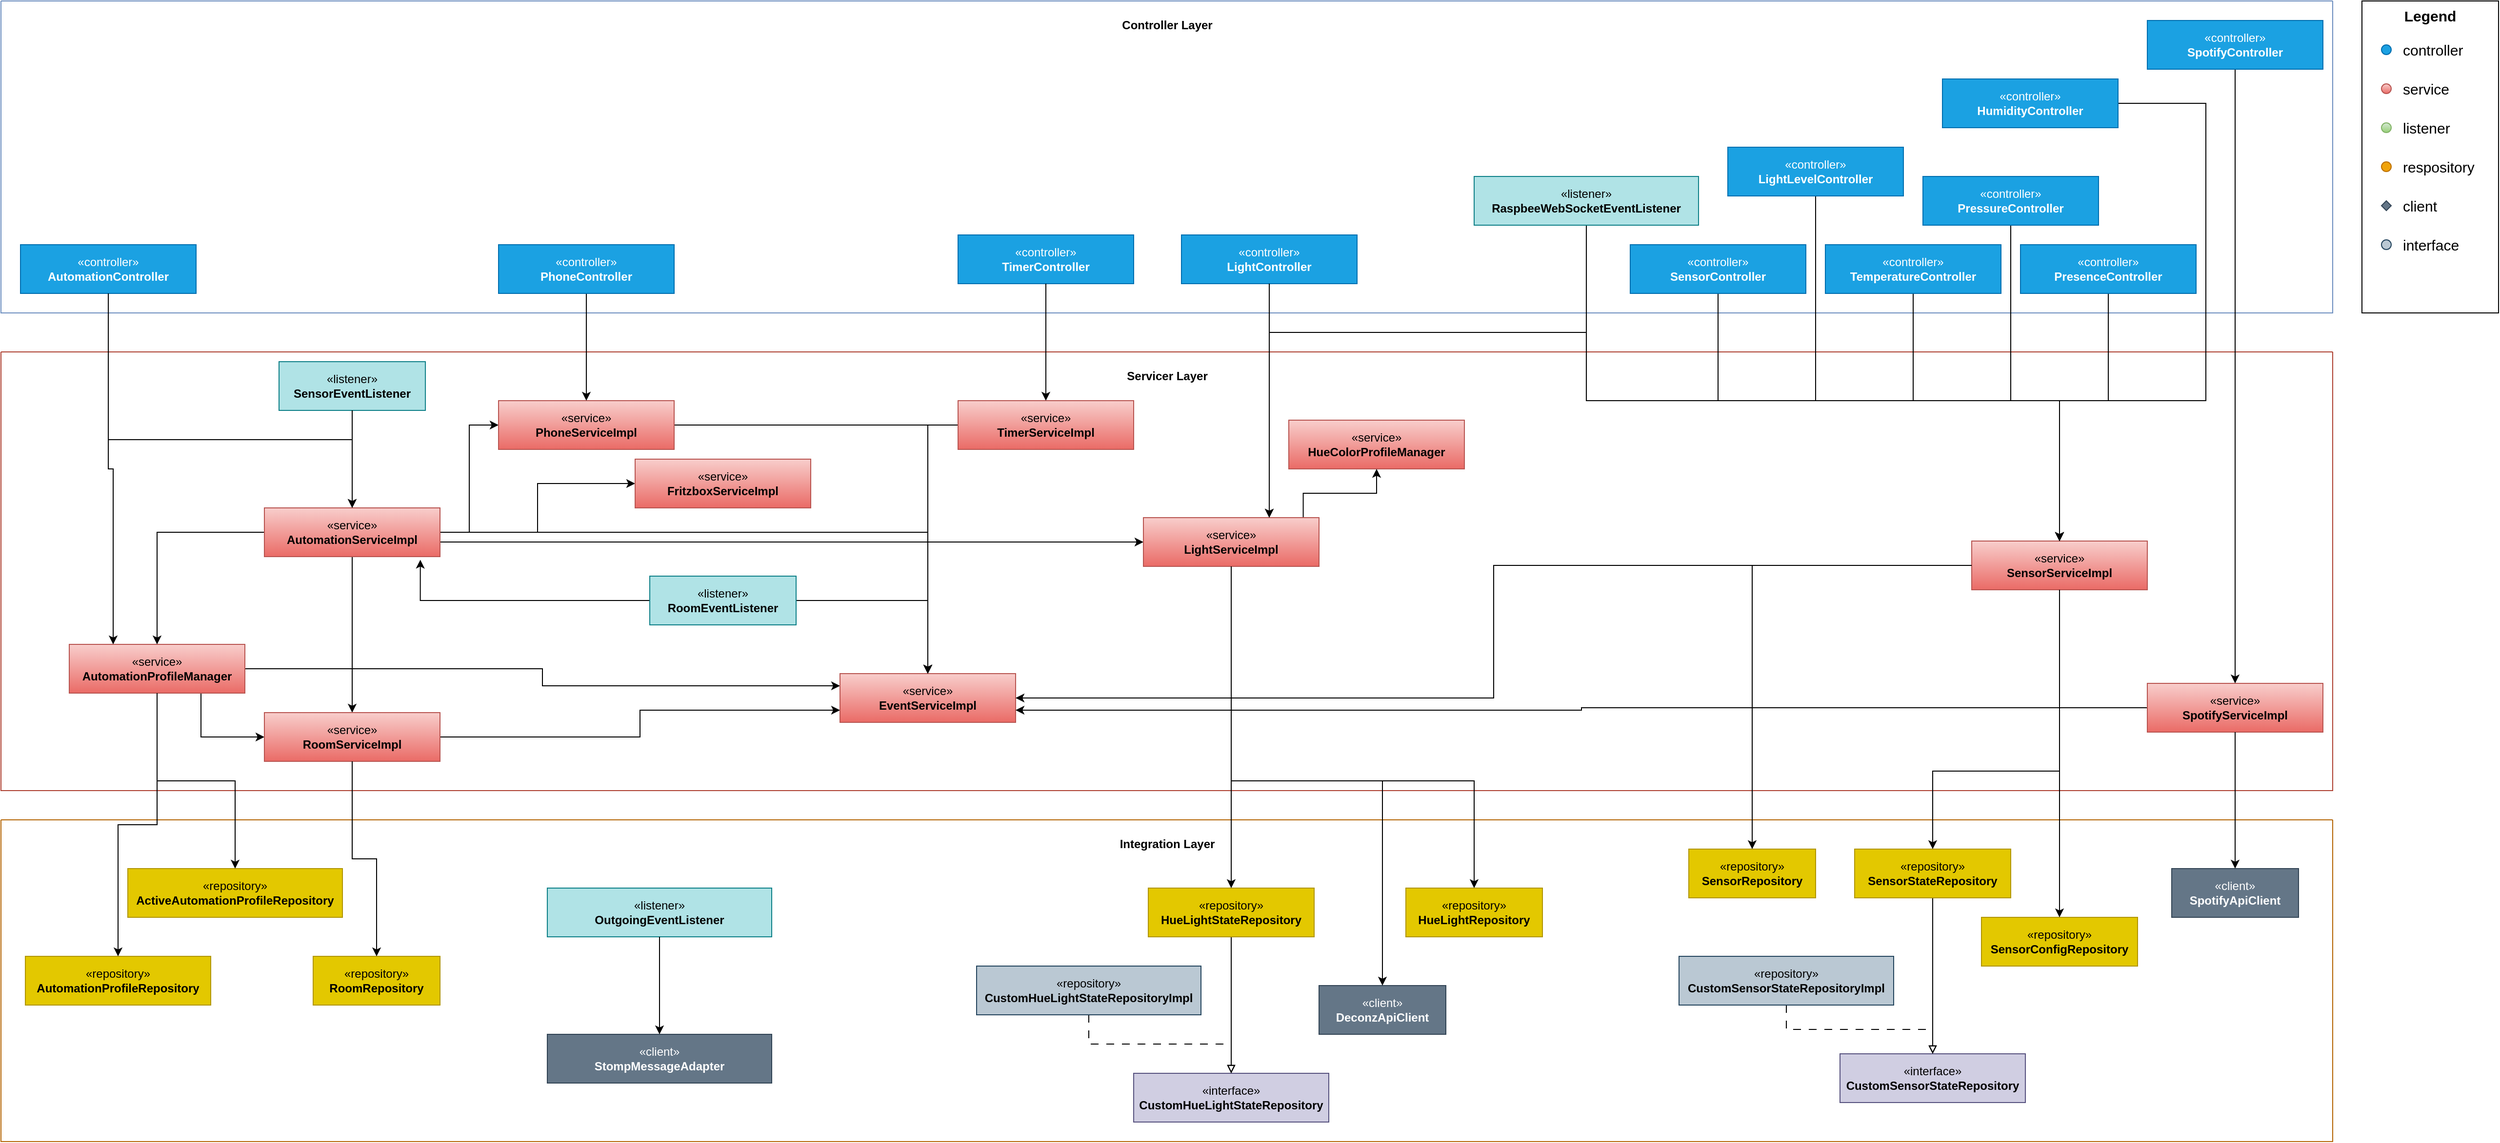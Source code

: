 <mxfile version="27.0.8">
  <diagram name="Seite-1" id="l2_wLXXuvf5PnU5e6-Bo">
    <mxGraphModel dx="940" dy="499" grid="1" gridSize="10" guides="1" tooltips="1" connect="1" arrows="1" fold="1" page="1" pageScale="1" pageWidth="827" pageHeight="1169" math="0" shadow="0">
      <root>
        <mxCell id="0" />
        <mxCell id="1" parent="0" />
        <mxCell id="L8ooroOh7YMNV1RJLO71-1" value="" style="swimlane;startSize=0;fillColor=#dae8fc;gradientColor=#7ea6e0;strokeColor=#6c8ebf;container=0;" vertex="1" parent="1">
          <mxGeometry x="80" y="30" width="2390" height="320" as="geometry" />
        </mxCell>
        <mxCell id="L8ooroOh7YMNV1RJLO71-2" value="«controller»&lt;br&gt;&lt;b&gt;AutomationController&lt;/b&gt;" style="html=1;whiteSpace=wrap;fillColor=#1ba1e2;fontColor=#ffffff;strokeColor=#006EAF;" vertex="1" parent="L8ooroOh7YMNV1RJLO71-1">
          <mxGeometry x="20" y="250" width="180" height="50" as="geometry" />
        </mxCell>
        <mxCell id="L8ooroOh7YMNV1RJLO71-3" value="«controller»&lt;br&gt;&lt;b&gt;TimerController&lt;/b&gt;" style="html=1;whiteSpace=wrap;fillColor=#1ba1e2;fontColor=#ffffff;strokeColor=#006EAF;" vertex="1" parent="L8ooroOh7YMNV1RJLO71-1">
          <mxGeometry x="981" y="240" width="180" height="50" as="geometry" />
        </mxCell>
        <mxCell id="L8ooroOh7YMNV1RJLO71-4" value="«controller»&lt;br&gt;&lt;b&gt;LightController&lt;/b&gt;" style="html=1;whiteSpace=wrap;fillColor=#1ba1e2;fontColor=#ffffff;strokeColor=#006EAF;" vertex="1" parent="L8ooroOh7YMNV1RJLO71-1">
          <mxGeometry x="1210" y="240" width="180" height="50" as="geometry" />
        </mxCell>
        <mxCell id="L8ooroOh7YMNV1RJLO71-5" value="Controller Layer" style="text;html=1;align=center;verticalAlign=middle;resizable=0;points=[];autosize=1;strokeColor=none;fillColor=none;fontStyle=1" vertex="1" parent="L8ooroOh7YMNV1RJLO71-1">
          <mxGeometry x="1140" y="10" width="110" height="30" as="geometry" />
        </mxCell>
        <mxCell id="L8ooroOh7YMNV1RJLO71-6" value="" style="swimlane;startSize=0;fillColor=#fad9d5;strokeColor=#ae4132;" vertex="1" parent="1">
          <mxGeometry x="80" y="390" width="2390" height="450" as="geometry" />
        </mxCell>
        <mxCell id="L8ooroOh7YMNV1RJLO71-7" value="Servicer Layer" style="text;html=1;align=center;verticalAlign=middle;resizable=0;points=[];autosize=1;strokeColor=none;fillColor=none;fontStyle=1" vertex="1" parent="L8ooroOh7YMNV1RJLO71-6">
          <mxGeometry x="1145" y="10" width="100" height="30" as="geometry" />
        </mxCell>
        <mxCell id="L8ooroOh7YMNV1RJLO71-8" style="edgeStyle=orthogonalEdgeStyle;rounded=0;orthogonalLoop=1;jettySize=auto;html=1;entryX=0;entryY=0.25;entryDx=0;entryDy=0;" edge="1" parent="L8ooroOh7YMNV1RJLO71-6" source="L8ooroOh7YMNV1RJLO71-10" target="L8ooroOh7YMNV1RJLO71-18">
          <mxGeometry relative="1" as="geometry" />
        </mxCell>
        <mxCell id="L8ooroOh7YMNV1RJLO71-9" style="edgeStyle=orthogonalEdgeStyle;rounded=0;orthogonalLoop=1;jettySize=auto;html=1;entryX=0;entryY=0.5;entryDx=0;entryDy=0;exitX=0.75;exitY=1;exitDx=0;exitDy=0;" edge="1" parent="L8ooroOh7YMNV1RJLO71-6" source="L8ooroOh7YMNV1RJLO71-10" target="L8ooroOh7YMNV1RJLO71-26">
          <mxGeometry relative="1" as="geometry" />
        </mxCell>
        <mxCell id="L8ooroOh7YMNV1RJLO71-10" value="«service»&lt;br&gt;&lt;b&gt;AutomationProfileManager&lt;/b&gt;" style="html=1;whiteSpace=wrap;fillColor=#f8cecc;strokeColor=#b85450;gradientColor=#ea6b66;" vertex="1" parent="L8ooroOh7YMNV1RJLO71-6">
          <mxGeometry x="70" y="300" width="180" height="50" as="geometry" />
        </mxCell>
        <mxCell id="L8ooroOh7YMNV1RJLO71-11" style="edgeStyle=orthogonalEdgeStyle;rounded=0;orthogonalLoop=1;jettySize=auto;html=1;exitX=1;exitY=0.75;exitDx=0;exitDy=0;" edge="1" parent="L8ooroOh7YMNV1RJLO71-6" source="L8ooroOh7YMNV1RJLO71-17" target="L8ooroOh7YMNV1RJLO71-22">
          <mxGeometry relative="1" as="geometry">
            <Array as="points">
              <mxPoint x="450" y="195" />
            </Array>
          </mxGeometry>
        </mxCell>
        <mxCell id="L8ooroOh7YMNV1RJLO71-12" style="edgeStyle=orthogonalEdgeStyle;rounded=0;orthogonalLoop=1;jettySize=auto;html=1;" edge="1" parent="L8ooroOh7YMNV1RJLO71-6" source="L8ooroOh7YMNV1RJLO71-17" target="L8ooroOh7YMNV1RJLO71-18">
          <mxGeometry relative="1" as="geometry" />
        </mxCell>
        <mxCell id="L8ooroOh7YMNV1RJLO71-13" style="edgeStyle=orthogonalEdgeStyle;rounded=0;orthogonalLoop=1;jettySize=auto;html=1;entryX=0;entryY=0.5;entryDx=0;entryDy=0;" edge="1" parent="L8ooroOh7YMNV1RJLO71-6" source="L8ooroOh7YMNV1RJLO71-17" target="L8ooroOh7YMNV1RJLO71-24">
          <mxGeometry relative="1" as="geometry" />
        </mxCell>
        <mxCell id="L8ooroOh7YMNV1RJLO71-14" style="edgeStyle=orthogonalEdgeStyle;rounded=0;orthogonalLoop=1;jettySize=auto;html=1;" edge="1" parent="L8ooroOh7YMNV1RJLO71-6" source="L8ooroOh7YMNV1RJLO71-17" target="L8ooroOh7YMNV1RJLO71-19">
          <mxGeometry relative="1" as="geometry" />
        </mxCell>
        <mxCell id="L8ooroOh7YMNV1RJLO71-15" style="edgeStyle=orthogonalEdgeStyle;rounded=0;orthogonalLoop=1;jettySize=auto;html=1;" edge="1" parent="L8ooroOh7YMNV1RJLO71-6" source="L8ooroOh7YMNV1RJLO71-17" target="L8ooroOh7YMNV1RJLO71-10">
          <mxGeometry relative="1" as="geometry" />
        </mxCell>
        <mxCell id="L8ooroOh7YMNV1RJLO71-16" style="edgeStyle=orthogonalEdgeStyle;rounded=0;orthogonalLoop=1;jettySize=auto;html=1;entryX=0.5;entryY=0;entryDx=0;entryDy=0;" edge="1" parent="L8ooroOh7YMNV1RJLO71-6" source="L8ooroOh7YMNV1RJLO71-17" target="L8ooroOh7YMNV1RJLO71-26">
          <mxGeometry relative="1" as="geometry" />
        </mxCell>
        <mxCell id="L8ooroOh7YMNV1RJLO71-17" value="«service»&lt;br&gt;&lt;b&gt;AutomationServiceImpl&lt;/b&gt;" style="html=1;whiteSpace=wrap;fillColor=#f8cecc;strokeColor=#b85450;gradientColor=#ea6b66;" vertex="1" parent="L8ooroOh7YMNV1RJLO71-6">
          <mxGeometry x="270" y="160" width="180" height="50" as="geometry" />
        </mxCell>
        <mxCell id="L8ooroOh7YMNV1RJLO71-18" value="«service»&lt;br&gt;&lt;b&gt;EventServiceImpl&lt;/b&gt;" style="html=1;whiteSpace=wrap;fillColor=#f8cecc;strokeColor=#b85450;gradientColor=#ea6b66;" vertex="1" parent="L8ooroOh7YMNV1RJLO71-6">
          <mxGeometry x="860" y="330" width="180" height="50" as="geometry" />
        </mxCell>
        <mxCell id="L8ooroOh7YMNV1RJLO71-19" value="«service»&lt;br&gt;&lt;b&gt;FritzboxServiceImpl&lt;/b&gt;" style="html=1;whiteSpace=wrap;fillColor=#f8cecc;strokeColor=#b85450;gradientColor=#ea6b66;" vertex="1" parent="L8ooroOh7YMNV1RJLO71-6">
          <mxGeometry x="650" y="110" width="180" height="50" as="geometry" />
        </mxCell>
        <mxCell id="L8ooroOh7YMNV1RJLO71-20" value="«service»&lt;br&gt;&lt;b&gt;HueColorProfileManager&lt;/b&gt;" style="html=1;whiteSpace=wrap;fillColor=#f8cecc;strokeColor=#b85450;gradientColor=#ea6b66;" vertex="1" parent="L8ooroOh7YMNV1RJLO71-6">
          <mxGeometry x="1320" y="70" width="180" height="50" as="geometry" />
        </mxCell>
        <mxCell id="L8ooroOh7YMNV1RJLO71-21" style="edgeStyle=orthogonalEdgeStyle;rounded=0;orthogonalLoop=1;jettySize=auto;html=1;exitX=0.91;exitY=0.042;exitDx=0;exitDy=0;exitPerimeter=0;" edge="1" parent="L8ooroOh7YMNV1RJLO71-6" source="L8ooroOh7YMNV1RJLO71-22" target="L8ooroOh7YMNV1RJLO71-20">
          <mxGeometry relative="1" as="geometry" />
        </mxCell>
        <mxCell id="L8ooroOh7YMNV1RJLO71-22" value="«service»&lt;br&gt;&lt;b&gt;LightServiceImpl&lt;/b&gt;" style="html=1;whiteSpace=wrap;fillColor=#f8cecc;strokeColor=#b85450;gradientColor=#ea6b66;" vertex="1" parent="L8ooroOh7YMNV1RJLO71-6">
          <mxGeometry x="1171" y="170" width="180" height="50" as="geometry" />
        </mxCell>
        <mxCell id="L8ooroOh7YMNV1RJLO71-23" style="edgeStyle=orthogonalEdgeStyle;rounded=0;orthogonalLoop=1;jettySize=auto;html=1;" edge="1" parent="L8ooroOh7YMNV1RJLO71-6" source="L8ooroOh7YMNV1RJLO71-24" target="L8ooroOh7YMNV1RJLO71-18">
          <mxGeometry relative="1" as="geometry" />
        </mxCell>
        <mxCell id="L8ooroOh7YMNV1RJLO71-24" value="«service»&lt;br&gt;&lt;b&gt;PhoneServiceImpl&lt;/b&gt;" style="html=1;whiteSpace=wrap;fillColor=#f8cecc;strokeColor=#b85450;gradientColor=#ea6b66;" vertex="1" parent="L8ooroOh7YMNV1RJLO71-6">
          <mxGeometry x="510" y="50" width="180" height="50" as="geometry" />
        </mxCell>
        <mxCell id="L8ooroOh7YMNV1RJLO71-25" style="edgeStyle=orthogonalEdgeStyle;rounded=0;orthogonalLoop=1;jettySize=auto;html=1;entryX=0;entryY=0.75;entryDx=0;entryDy=0;" edge="1" parent="L8ooroOh7YMNV1RJLO71-6" source="L8ooroOh7YMNV1RJLO71-26" target="L8ooroOh7YMNV1RJLO71-18">
          <mxGeometry relative="1" as="geometry" />
        </mxCell>
        <mxCell id="L8ooroOh7YMNV1RJLO71-26" value="«service»&lt;br&gt;&lt;b&gt;RoomServiceImpl&lt;/b&gt;" style="html=1;whiteSpace=wrap;fillColor=#f8cecc;strokeColor=#b85450;gradientColor=#ea6b66;" vertex="1" parent="L8ooroOh7YMNV1RJLO71-6">
          <mxGeometry x="270" y="370" width="180" height="50" as="geometry" />
        </mxCell>
        <mxCell id="L8ooroOh7YMNV1RJLO71-27" style="edgeStyle=orthogonalEdgeStyle;rounded=0;orthogonalLoop=1;jettySize=auto;html=1;entryX=1;entryY=0.5;entryDx=0;entryDy=0;" edge="1" parent="L8ooroOh7YMNV1RJLO71-6" source="L8ooroOh7YMNV1RJLO71-28" target="L8ooroOh7YMNV1RJLO71-18">
          <mxGeometry relative="1" as="geometry" />
        </mxCell>
        <mxCell id="L8ooroOh7YMNV1RJLO71-28" value="«service»&lt;br&gt;&lt;b&gt;SensorServiceImpl&lt;/b&gt;" style="html=1;whiteSpace=wrap;fillColor=#f8cecc;strokeColor=#b85450;gradientColor=#ea6b66;" vertex="1" parent="L8ooroOh7YMNV1RJLO71-6">
          <mxGeometry x="2020" y="194" width="180" height="50" as="geometry" />
        </mxCell>
        <mxCell id="L8ooroOh7YMNV1RJLO71-29" style="edgeStyle=orthogonalEdgeStyle;rounded=0;orthogonalLoop=1;jettySize=auto;html=1;entryX=1;entryY=0.75;entryDx=0;entryDy=0;" edge="1" parent="L8ooroOh7YMNV1RJLO71-6" source="L8ooroOh7YMNV1RJLO71-30" target="L8ooroOh7YMNV1RJLO71-18">
          <mxGeometry relative="1" as="geometry" />
        </mxCell>
        <mxCell id="L8ooroOh7YMNV1RJLO71-30" value="«service»&lt;br&gt;&lt;div&gt;&lt;b&gt;SpotifyServiceImpl&lt;/b&gt;&lt;/div&gt;" style="html=1;whiteSpace=wrap;fillColor=#f8cecc;strokeColor=#b85450;gradientColor=#ea6b66;" vertex="1" parent="L8ooroOh7YMNV1RJLO71-6">
          <mxGeometry x="2200" y="340" width="180" height="50" as="geometry" />
        </mxCell>
        <mxCell id="L8ooroOh7YMNV1RJLO71-31" style="edgeStyle=orthogonalEdgeStyle;rounded=0;orthogonalLoop=1;jettySize=auto;html=1;exitX=0;exitY=0.5;exitDx=0;exitDy=0;" edge="1" parent="L8ooroOh7YMNV1RJLO71-6" source="L8ooroOh7YMNV1RJLO71-32" target="L8ooroOh7YMNV1RJLO71-18">
          <mxGeometry relative="1" as="geometry" />
        </mxCell>
        <mxCell id="L8ooroOh7YMNV1RJLO71-32" value="«service»&lt;br&gt;&lt;div&gt;&lt;b&gt;TimerServiceImpl&lt;/b&gt;&lt;/div&gt;" style="html=1;whiteSpace=wrap;fillColor=#f8cecc;strokeColor=#b85450;gradientColor=#ea6b66;" vertex="1" parent="L8ooroOh7YMNV1RJLO71-6">
          <mxGeometry x="981" y="50" width="180" height="50" as="geometry" />
        </mxCell>
        <mxCell id="L8ooroOh7YMNV1RJLO71-33" value="" style="edgeStyle=orthogonalEdgeStyle;rounded=0;orthogonalLoop=1;jettySize=auto;html=1;entryX=0.888;entryY=1.064;entryDx=0;entryDy=0;entryPerimeter=0;" edge="1" parent="L8ooroOh7YMNV1RJLO71-6" source="L8ooroOh7YMNV1RJLO71-37" target="L8ooroOh7YMNV1RJLO71-17">
          <mxGeometry relative="1" as="geometry" />
        </mxCell>
        <mxCell id="L8ooroOh7YMNV1RJLO71-34" value="«listener»&lt;br&gt;&lt;b&gt;SensorEventListener&lt;/b&gt;" style="html=1;whiteSpace=wrap;fillColor=#b0e3e6;strokeColor=#0e8088;" vertex="1" parent="L8ooroOh7YMNV1RJLO71-6">
          <mxGeometry x="285" y="10" width="150" height="50" as="geometry" />
        </mxCell>
        <mxCell id="L8ooroOh7YMNV1RJLO71-35" value="" style="edgeStyle=orthogonalEdgeStyle;rounded=0;orthogonalLoop=1;jettySize=auto;html=1;" edge="1" parent="L8ooroOh7YMNV1RJLO71-6" source="L8ooroOh7YMNV1RJLO71-34" target="L8ooroOh7YMNV1RJLO71-17">
          <mxGeometry relative="1" as="geometry" />
        </mxCell>
        <mxCell id="L8ooroOh7YMNV1RJLO71-36" style="edgeStyle=orthogonalEdgeStyle;rounded=0;orthogonalLoop=1;jettySize=auto;html=1;" edge="1" parent="L8ooroOh7YMNV1RJLO71-6" source="L8ooroOh7YMNV1RJLO71-37" target="L8ooroOh7YMNV1RJLO71-18">
          <mxGeometry relative="1" as="geometry" />
        </mxCell>
        <mxCell id="L8ooroOh7YMNV1RJLO71-37" value="«listener»&lt;br&gt;&lt;b&gt;RoomEventListener&lt;/b&gt;" style="html=1;whiteSpace=wrap;fillColor=#b0e3e6;strokeColor=#0e8088;" vertex="1" parent="L8ooroOh7YMNV1RJLO71-6">
          <mxGeometry x="665" y="230" width="150" height="50" as="geometry" />
        </mxCell>
        <mxCell id="L8ooroOh7YMNV1RJLO71-38" value="" style="swimlane;startSize=0;fillColor=#fad7ac;strokeColor=#b46504;" vertex="1" parent="1">
          <mxGeometry x="80" y="870" width="2390" height="330" as="geometry" />
        </mxCell>
        <mxCell id="L8ooroOh7YMNV1RJLO71-39" value="Integration Layer" style="text;html=1;align=center;verticalAlign=middle;resizable=0;points=[];autosize=1;strokeColor=none;fillColor=none;fontStyle=1" vertex="1" parent="L8ooroOh7YMNV1RJLO71-38">
          <mxGeometry x="1140" y="10" width="110" height="30" as="geometry" />
        </mxCell>
        <mxCell id="L8ooroOh7YMNV1RJLO71-40" value="«interface»&lt;br&gt;&lt;b&gt;CustomSensorStateRepository&lt;/b&gt;" style="html=1;whiteSpace=wrap;fillColor=#d0cee2;strokeColor=#56517e;" vertex="1" parent="L8ooroOh7YMNV1RJLO71-38">
          <mxGeometry x="1885" y="240" width="190" height="50" as="geometry" />
        </mxCell>
        <mxCell id="L8ooroOh7YMNV1RJLO71-41" value="«interface»&lt;br&gt;&lt;b&gt;CustomHueLightStateRepository&lt;/b&gt;" style="html=1;whiteSpace=wrap;fillColor=#d0cee2;strokeColor=#56517e;" vertex="1" parent="L8ooroOh7YMNV1RJLO71-38">
          <mxGeometry x="1161" y="260" width="200" height="50" as="geometry" />
        </mxCell>
        <mxCell id="L8ooroOh7YMNV1RJLO71-42" style="edgeStyle=orthogonalEdgeStyle;rounded=0;orthogonalLoop=1;jettySize=auto;html=1;endArrow=block;endFill=0;dashed=1;dashPattern=8 8;" edge="1" parent="L8ooroOh7YMNV1RJLO71-38" source="L8ooroOh7YMNV1RJLO71-43" target="L8ooroOh7YMNV1RJLO71-41">
          <mxGeometry relative="1" as="geometry" />
        </mxCell>
        <mxCell id="L8ooroOh7YMNV1RJLO71-43" value="«repository»&lt;br&gt;&lt;b&gt;CustomHueLightStateRepositoryImpl&lt;/b&gt;" style="html=1;whiteSpace=wrap;fillColor=#bac8d3;strokeColor=#23445d;" vertex="1" parent="L8ooroOh7YMNV1RJLO71-38">
          <mxGeometry x="1000" y="150" width="230" height="50" as="geometry" />
        </mxCell>
        <mxCell id="L8ooroOh7YMNV1RJLO71-44" value="«repository»&lt;br&gt;&lt;b&gt;RoomRepository&lt;/b&gt;" style="html=1;whiteSpace=wrap;fillColor=#e3c800;strokeColor=#B09500;fontColor=#000000;" vertex="1" parent="L8ooroOh7YMNV1RJLO71-38">
          <mxGeometry x="320" y="140" width="130" height="50" as="geometry" />
        </mxCell>
        <mxCell id="L8ooroOh7YMNV1RJLO71-45" value="«repository»&lt;br&gt;&lt;b&gt;HueLightRepository&lt;/b&gt;" style="html=1;whiteSpace=wrap;fillColor=#e3c800;strokeColor=#B09500;fontColor=#000000;" vertex="1" parent="L8ooroOh7YMNV1RJLO71-38">
          <mxGeometry x="1440" y="70" width="140" height="50" as="geometry" />
        </mxCell>
        <mxCell id="L8ooroOh7YMNV1RJLO71-46" value="" style="edgeStyle=orthogonalEdgeStyle;rounded=0;orthogonalLoop=1;jettySize=auto;html=1;endArrow=block;endFill=0;" edge="1" parent="L8ooroOh7YMNV1RJLO71-38" source="L8ooroOh7YMNV1RJLO71-47" target="L8ooroOh7YMNV1RJLO71-41">
          <mxGeometry relative="1" as="geometry" />
        </mxCell>
        <mxCell id="L8ooroOh7YMNV1RJLO71-47" value="«repository»&lt;br&gt;&lt;b&gt;HueLightStateRepository&lt;/b&gt;" style="html=1;whiteSpace=wrap;fillColor=#e3c800;strokeColor=#B09500;fontColor=#000000;" vertex="1" parent="L8ooroOh7YMNV1RJLO71-38">
          <mxGeometry x="1176" y="70" width="170" height="50" as="geometry" />
        </mxCell>
        <mxCell id="L8ooroOh7YMNV1RJLO71-48" value="" style="edgeStyle=orthogonalEdgeStyle;rounded=0;orthogonalLoop=1;jettySize=auto;html=1;endArrow=block;endFill=0;dashed=1;dashPattern=8 8;" edge="1" parent="L8ooroOh7YMNV1RJLO71-38" source="L8ooroOh7YMNV1RJLO71-49" target="L8ooroOh7YMNV1RJLO71-40">
          <mxGeometry relative="1" as="geometry" />
        </mxCell>
        <mxCell id="L8ooroOh7YMNV1RJLO71-49" value="«repository»&lt;br&gt;&lt;b&gt;CustomSensorStateRepositoryImpl&lt;/b&gt;" style="html=1;whiteSpace=wrap;fillColor=#bac8d3;strokeColor=#23445d;" vertex="1" parent="L8ooroOh7YMNV1RJLO71-38">
          <mxGeometry x="1720" y="140" width="220" height="50" as="geometry" />
        </mxCell>
        <mxCell id="L8ooroOh7YMNV1RJLO71-50" value="«repository»&lt;br&gt;&lt;div&gt;&lt;b&gt;ActiveAutomationProfileRepository&lt;/b&gt;&lt;/div&gt;" style="html=1;whiteSpace=wrap;fillColor=#e3c800;strokeColor=#B09500;fontColor=#000000;" vertex="1" parent="L8ooroOh7YMNV1RJLO71-38">
          <mxGeometry x="130" y="50" width="220" height="50" as="geometry" />
        </mxCell>
        <mxCell id="L8ooroOh7YMNV1RJLO71-51" value="«repository»&lt;br&gt;&lt;div&gt;&lt;b&gt;AutomationProfileRepository&lt;/b&gt;&lt;/div&gt;" style="html=1;whiteSpace=wrap;fillColor=#e3c800;strokeColor=#B09500;fontColor=#000000;" vertex="1" parent="L8ooroOh7YMNV1RJLO71-38">
          <mxGeometry x="25" y="140" width="190" height="50" as="geometry" />
        </mxCell>
        <mxCell id="L8ooroOh7YMNV1RJLO71-52" value="«repository»&lt;br&gt;&lt;div&gt;&lt;b&gt;SensorRepository&lt;/b&gt;&lt;/div&gt;" style="html=1;whiteSpace=wrap;fillColor=#e3c800;strokeColor=#B09500;fontColor=#000000;" vertex="1" parent="L8ooroOh7YMNV1RJLO71-38">
          <mxGeometry x="1730" y="30" width="130" height="50" as="geometry" />
        </mxCell>
        <mxCell id="L8ooroOh7YMNV1RJLO71-53" style="edgeStyle=orthogonalEdgeStyle;rounded=0;orthogonalLoop=1;jettySize=auto;html=1;endArrow=block;endFill=0;" edge="1" parent="L8ooroOh7YMNV1RJLO71-38" source="L8ooroOh7YMNV1RJLO71-54" target="L8ooroOh7YMNV1RJLO71-40">
          <mxGeometry relative="1" as="geometry" />
        </mxCell>
        <mxCell id="L8ooroOh7YMNV1RJLO71-54" value="«repository»&lt;br&gt;&lt;div&gt;&lt;b&gt;SensorStateRepository&lt;/b&gt;&lt;/div&gt;" style="html=1;whiteSpace=wrap;fillColor=#e3c800;strokeColor=#B09500;fontColor=#000000;" vertex="1" parent="L8ooroOh7YMNV1RJLO71-38">
          <mxGeometry x="1900" y="30" width="160" height="50" as="geometry" />
        </mxCell>
        <mxCell id="L8ooroOh7YMNV1RJLO71-55" value="«repository»&lt;br&gt;&lt;div&gt;&lt;b&gt;SensorConfigRepository&lt;/b&gt;&lt;/div&gt;" style="html=1;whiteSpace=wrap;fillColor=#e3c800;strokeColor=#B09500;fontColor=#000000;" vertex="1" parent="L8ooroOh7YMNV1RJLO71-38">
          <mxGeometry x="2030" y="100" width="160" height="50" as="geometry" />
        </mxCell>
        <mxCell id="L8ooroOh7YMNV1RJLO71-56" value="«client»&lt;br&gt;&lt;b&gt;DeconzApiClient&lt;/b&gt;" style="html=1;whiteSpace=wrap;fillColor=#647687;strokeColor=#314354;fontColor=#ffffff;" vertex="1" parent="L8ooroOh7YMNV1RJLO71-38">
          <mxGeometry x="1351" y="170" width="130" height="50" as="geometry" />
        </mxCell>
        <mxCell id="L8ooroOh7YMNV1RJLO71-57" value="«client»&lt;br&gt;&lt;b&gt;SpotifyApiClient&lt;/b&gt;" style="html=1;whiteSpace=wrap;fillColor=#647687;strokeColor=#314354;fontColor=#ffffff;" vertex="1" parent="L8ooroOh7YMNV1RJLO71-38">
          <mxGeometry x="2225" y="50" width="130" height="50" as="geometry" />
        </mxCell>
        <mxCell id="L8ooroOh7YMNV1RJLO71-58" value="«client»&lt;br&gt;&lt;b&gt;StompMessageAdapter&lt;/b&gt;" style="html=1;whiteSpace=wrap;fillColor=#647687;strokeColor=#314354;fontColor=#ffffff;" vertex="1" parent="L8ooroOh7YMNV1RJLO71-38">
          <mxGeometry x="560" y="220" width="230" height="50" as="geometry" />
        </mxCell>
        <mxCell id="L8ooroOh7YMNV1RJLO71-59" value="«listener»&lt;br&gt;&lt;b&gt;OutgoingEventListener&lt;/b&gt;" style="html=1;whiteSpace=wrap;fillColor=#b0e3e6;strokeColor=#0e8088;" vertex="1" parent="L8ooroOh7YMNV1RJLO71-38">
          <mxGeometry x="560" y="70" width="230" height="50" as="geometry" />
        </mxCell>
        <mxCell id="L8ooroOh7YMNV1RJLO71-60" value="" style="edgeStyle=orthogonalEdgeStyle;rounded=0;orthogonalLoop=1;jettySize=auto;html=1;" edge="1" parent="L8ooroOh7YMNV1RJLO71-38" source="L8ooroOh7YMNV1RJLO71-59" target="L8ooroOh7YMNV1RJLO71-58">
          <mxGeometry relative="1" as="geometry" />
        </mxCell>
        <mxCell id="L8ooroOh7YMNV1RJLO71-61" style="edgeStyle=orthogonalEdgeStyle;rounded=0;orthogonalLoop=1;jettySize=auto;html=1;" edge="1" parent="1" source="L8ooroOh7YMNV1RJLO71-10" target="L8ooroOh7YMNV1RJLO71-50">
          <mxGeometry relative="1" as="geometry" />
        </mxCell>
        <mxCell id="L8ooroOh7YMNV1RJLO71-62" style="edgeStyle=orthogonalEdgeStyle;rounded=0;orthogonalLoop=1;jettySize=auto;html=1;entryX=0.5;entryY=0;entryDx=0;entryDy=0;" edge="1" parent="1" source="L8ooroOh7YMNV1RJLO71-10" target="L8ooroOh7YMNV1RJLO71-51">
          <mxGeometry relative="1" as="geometry" />
        </mxCell>
        <mxCell id="L8ooroOh7YMNV1RJLO71-63" style="edgeStyle=orthogonalEdgeStyle;rounded=0;orthogonalLoop=1;jettySize=auto;html=1;entryX=0.5;entryY=0;entryDx=0;entryDy=0;" edge="1" parent="1" source="L8ooroOh7YMNV1RJLO71-22" target="L8ooroOh7YMNV1RJLO71-47">
          <mxGeometry relative="1" as="geometry" />
        </mxCell>
        <mxCell id="L8ooroOh7YMNV1RJLO71-64" style="edgeStyle=orthogonalEdgeStyle;rounded=0;orthogonalLoop=1;jettySize=auto;html=1;" edge="1" parent="1" source="L8ooroOh7YMNV1RJLO71-22" target="L8ooroOh7YMNV1RJLO71-56">
          <mxGeometry relative="1" as="geometry">
            <Array as="points">
              <mxPoint x="1341" y="830" />
              <mxPoint x="1496" y="830" />
            </Array>
          </mxGeometry>
        </mxCell>
        <mxCell id="L8ooroOh7YMNV1RJLO71-65" style="edgeStyle=orthogonalEdgeStyle;rounded=0;orthogonalLoop=1;jettySize=auto;html=1;" edge="1" parent="1" source="L8ooroOh7YMNV1RJLO71-26" target="L8ooroOh7YMNV1RJLO71-44">
          <mxGeometry relative="1" as="geometry" />
        </mxCell>
        <mxCell id="L8ooroOh7YMNV1RJLO71-66" style="edgeStyle=orthogonalEdgeStyle;rounded=0;orthogonalLoop=1;jettySize=auto;html=1;" edge="1" parent="1" source="L8ooroOh7YMNV1RJLO71-28" target="L8ooroOh7YMNV1RJLO71-55">
          <mxGeometry relative="1" as="geometry" />
        </mxCell>
        <mxCell id="L8ooroOh7YMNV1RJLO71-67" style="edgeStyle=orthogonalEdgeStyle;rounded=0;orthogonalLoop=1;jettySize=auto;html=1;entryX=0.5;entryY=0;entryDx=0;entryDy=0;" edge="1" parent="1" source="L8ooroOh7YMNV1RJLO71-30" target="L8ooroOh7YMNV1RJLO71-57">
          <mxGeometry relative="1" as="geometry" />
        </mxCell>
        <mxCell id="L8ooroOh7YMNV1RJLO71-68" style="edgeStyle=orthogonalEdgeStyle;rounded=0;orthogonalLoop=1;jettySize=auto;html=1;" edge="1" parent="1" source="L8ooroOh7YMNV1RJLO71-89" target="L8ooroOh7YMNV1RJLO71-28">
          <mxGeometry relative="1" as="geometry">
            <Array as="points">
              <mxPoint x="1705" y="440" />
              <mxPoint x="2190" y="440" />
            </Array>
          </mxGeometry>
        </mxCell>
        <mxCell id="L8ooroOh7YMNV1RJLO71-69" style="edgeStyle=orthogonalEdgeStyle;rounded=0;orthogonalLoop=1;jettySize=auto;html=1;" edge="1" parent="1" source="L8ooroOh7YMNV1RJLO71-89" target="L8ooroOh7YMNV1RJLO71-22">
          <mxGeometry relative="1" as="geometry">
            <Array as="points">
              <mxPoint x="1705" y="370" />
              <mxPoint x="1380" y="370" />
            </Array>
          </mxGeometry>
        </mxCell>
        <mxCell id="L8ooroOh7YMNV1RJLO71-70" style="edgeStyle=orthogonalEdgeStyle;rounded=0;orthogonalLoop=1;jettySize=auto;html=1;entryX=0.25;entryY=0;entryDx=0;entryDy=0;" edge="1" parent="1" source="L8ooroOh7YMNV1RJLO71-2" target="L8ooroOh7YMNV1RJLO71-10">
          <mxGeometry relative="1" as="geometry" />
        </mxCell>
        <mxCell id="L8ooroOh7YMNV1RJLO71-71" style="edgeStyle=orthogonalEdgeStyle;rounded=0;orthogonalLoop=1;jettySize=auto;html=1;" edge="1" parent="1" source="L8ooroOh7YMNV1RJLO71-82" target="L8ooroOh7YMNV1RJLO71-24">
          <mxGeometry relative="1" as="geometry" />
        </mxCell>
        <mxCell id="L8ooroOh7YMNV1RJLO71-72" style="edgeStyle=orthogonalEdgeStyle;rounded=0;orthogonalLoop=1;jettySize=auto;html=1;" edge="1" parent="1" source="L8ooroOh7YMNV1RJLO71-83" target="L8ooroOh7YMNV1RJLO71-30">
          <mxGeometry relative="1" as="geometry" />
        </mxCell>
        <mxCell id="L8ooroOh7YMNV1RJLO71-73" style="edgeStyle=orthogonalEdgeStyle;rounded=0;orthogonalLoop=1;jettySize=auto;html=1;" edge="1" parent="1" source="L8ooroOh7YMNV1RJLO71-3" target="L8ooroOh7YMNV1RJLO71-32">
          <mxGeometry relative="1" as="geometry" />
        </mxCell>
        <mxCell id="L8ooroOh7YMNV1RJLO71-74" style="edgeStyle=orthogonalEdgeStyle;rounded=0;orthogonalLoop=1;jettySize=auto;html=1;" edge="1" parent="1" source="L8ooroOh7YMNV1RJLO71-84" target="L8ooroOh7YMNV1RJLO71-28">
          <mxGeometry relative="1" as="geometry">
            <Array as="points">
              <mxPoint x="2340" y="135" />
              <mxPoint x="2340" y="440" />
              <mxPoint x="2190" y="440" />
            </Array>
          </mxGeometry>
        </mxCell>
        <mxCell id="L8ooroOh7YMNV1RJLO71-75" style="edgeStyle=orthogonalEdgeStyle;rounded=0;orthogonalLoop=1;jettySize=auto;html=1;" edge="1" parent="1" source="L8ooroOh7YMNV1RJLO71-85" target="L8ooroOh7YMNV1RJLO71-28">
          <mxGeometry relative="1" as="geometry">
            <Array as="points">
              <mxPoint x="1940" y="440" />
              <mxPoint x="2190" y="440" />
            </Array>
          </mxGeometry>
        </mxCell>
        <mxCell id="L8ooroOh7YMNV1RJLO71-76" style="edgeStyle=orthogonalEdgeStyle;rounded=0;orthogonalLoop=1;jettySize=auto;html=1;" edge="1" parent="1" source="L8ooroOh7YMNV1RJLO71-86" target="L8ooroOh7YMNV1RJLO71-28">
          <mxGeometry relative="1" as="geometry">
            <Array as="points">
              <mxPoint x="2240" y="440" />
              <mxPoint x="2190" y="440" />
            </Array>
          </mxGeometry>
        </mxCell>
        <mxCell id="L8ooroOh7YMNV1RJLO71-77" style="edgeStyle=orthogonalEdgeStyle;rounded=0;orthogonalLoop=1;jettySize=auto;html=1;" edge="1" parent="1" source="L8ooroOh7YMNV1RJLO71-90" target="L8ooroOh7YMNV1RJLO71-28">
          <mxGeometry relative="1" as="geometry">
            <Array as="points">
              <mxPoint x="2140" y="440" />
              <mxPoint x="2190" y="440" />
            </Array>
          </mxGeometry>
        </mxCell>
        <mxCell id="L8ooroOh7YMNV1RJLO71-78" style="edgeStyle=orthogonalEdgeStyle;rounded=0;orthogonalLoop=1;jettySize=auto;html=1;" edge="1" parent="1" source="L8ooroOh7YMNV1RJLO71-88" target="L8ooroOh7YMNV1RJLO71-28">
          <mxGeometry relative="1" as="geometry">
            <Array as="points">
              <mxPoint x="2040" y="440" />
              <mxPoint x="2190" y="440" />
            </Array>
          </mxGeometry>
        </mxCell>
        <mxCell id="L8ooroOh7YMNV1RJLO71-79" style="edgeStyle=orthogonalEdgeStyle;rounded=0;orthogonalLoop=1;jettySize=auto;html=1;" edge="1" parent="1" source="L8ooroOh7YMNV1RJLO71-28" target="L8ooroOh7YMNV1RJLO71-54">
          <mxGeometry relative="1" as="geometry">
            <Array as="points">
              <mxPoint x="2190" y="820" />
              <mxPoint x="2060" y="820" />
            </Array>
          </mxGeometry>
        </mxCell>
        <mxCell id="L8ooroOh7YMNV1RJLO71-80" style="edgeStyle=orthogonalEdgeStyle;rounded=0;orthogonalLoop=1;jettySize=auto;html=1;" edge="1" parent="1" source="L8ooroOh7YMNV1RJLO71-28" target="L8ooroOh7YMNV1RJLO71-52">
          <mxGeometry relative="1" as="geometry" />
        </mxCell>
        <mxCell id="L8ooroOh7YMNV1RJLO71-81" style="edgeStyle=orthogonalEdgeStyle;rounded=0;orthogonalLoop=1;jettySize=auto;html=1;" edge="1" parent="1" source="L8ooroOh7YMNV1RJLO71-87" target="L8ooroOh7YMNV1RJLO71-28">
          <mxGeometry relative="1" as="geometry">
            <Array as="points">
              <mxPoint x="1840" y="440" />
              <mxPoint x="2190" y="440" />
            </Array>
          </mxGeometry>
        </mxCell>
        <mxCell id="L8ooroOh7YMNV1RJLO71-82" value="«controller»&lt;br&gt;&lt;b&gt;PhoneController&lt;/b&gt;" style="html=1;whiteSpace=wrap;fillColor=#1ba1e2;fontColor=#ffffff;strokeColor=#006EAF;" vertex="1" parent="1">
          <mxGeometry x="590" y="280" width="180" height="50" as="geometry" />
        </mxCell>
        <mxCell id="L8ooroOh7YMNV1RJLO71-83" value="«controller»&lt;br&gt;&lt;b&gt;SpotifyController&lt;/b&gt;" style="html=1;whiteSpace=wrap;fillColor=#1ba1e2;fontColor=#ffffff;strokeColor=#006EAF;" vertex="1" parent="1">
          <mxGeometry x="2280" y="50" width="180" height="50" as="geometry" />
        </mxCell>
        <mxCell id="L8ooroOh7YMNV1RJLO71-84" value="«controller»&lt;br&gt;&lt;b&gt;HumidityController&lt;/b&gt;" style="html=1;whiteSpace=wrap;fillColor=#1ba1e2;fontColor=#ffffff;strokeColor=#006EAF;" vertex="1" parent="1">
          <mxGeometry x="2070" y="110" width="180" height="50" as="geometry" />
        </mxCell>
        <mxCell id="L8ooroOh7YMNV1RJLO71-85" value="«controller»&lt;br&gt;&lt;b&gt;LightLevelController&lt;/b&gt;" style="html=1;whiteSpace=wrap;fillColor=#1ba1e2;fontColor=#ffffff;strokeColor=#006EAF;" vertex="1" parent="1">
          <mxGeometry x="1850" y="180" width="180" height="50" as="geometry" />
        </mxCell>
        <mxCell id="L8ooroOh7YMNV1RJLO71-86" value="«controller»&lt;br&gt;&lt;b&gt;PresenceController&lt;/b&gt;" style="html=1;whiteSpace=wrap;fillColor=#1ba1e2;fontColor=#ffffff;strokeColor=#006EAF;" vertex="1" parent="1">
          <mxGeometry x="2150" y="280" width="180" height="50" as="geometry" />
        </mxCell>
        <mxCell id="L8ooroOh7YMNV1RJLO71-87" value="«controller»&lt;br&gt;&lt;b&gt;SensorController&lt;/b&gt;" style="html=1;whiteSpace=wrap;fillColor=#1ba1e2;fontColor=#ffffff;strokeColor=#006EAF;" vertex="1" parent="1">
          <mxGeometry x="1750" y="280" width="180" height="50" as="geometry" />
        </mxCell>
        <mxCell id="L8ooroOh7YMNV1RJLO71-88" value="«controller»&lt;br&gt;&lt;b&gt;TemperatureController&lt;/b&gt;" style="html=1;whiteSpace=wrap;fillColor=#1ba1e2;fontColor=#ffffff;strokeColor=#006EAF;" vertex="1" parent="1">
          <mxGeometry x="1950" y="280" width="180" height="50" as="geometry" />
        </mxCell>
        <mxCell id="L8ooroOh7YMNV1RJLO71-89" value="«listener»&lt;br&gt;&lt;b&gt;RaspbeeWebSocketEventListener&lt;/b&gt;" style="html=1;whiteSpace=wrap;fillColor=#b0e3e6;strokeColor=#0e8088;" vertex="1" parent="1">
          <mxGeometry x="1590" y="210" width="230" height="50" as="geometry" />
        </mxCell>
        <mxCell id="L8ooroOh7YMNV1RJLO71-90" value="«controller»&lt;br&gt;&lt;b&gt;PressureController&lt;/b&gt;" style="html=1;whiteSpace=wrap;fillColor=#1ba1e2;fontColor=#ffffff;strokeColor=#006EAF;" vertex="1" parent="1">
          <mxGeometry x="2050" y="210" width="180" height="50" as="geometry" />
        </mxCell>
        <mxCell id="L8ooroOh7YMNV1RJLO71-91" style="edgeStyle=orthogonalEdgeStyle;rounded=0;orthogonalLoop=1;jettySize=auto;html=1;" edge="1" parent="1" source="L8ooroOh7YMNV1RJLO71-2" target="L8ooroOh7YMNV1RJLO71-17">
          <mxGeometry relative="1" as="geometry">
            <Array as="points">
              <mxPoint x="190" y="480" />
              <mxPoint x="440" y="480" />
            </Array>
          </mxGeometry>
        </mxCell>
        <mxCell id="L8ooroOh7YMNV1RJLO71-92" style="edgeStyle=orthogonalEdgeStyle;rounded=0;orthogonalLoop=1;jettySize=auto;html=1;" edge="1" parent="1" source="L8ooroOh7YMNV1RJLO71-4" target="L8ooroOh7YMNV1RJLO71-22">
          <mxGeometry relative="1" as="geometry">
            <Array as="points">
              <mxPoint x="1380" y="510" />
              <mxPoint x="1380" y="510" />
            </Array>
          </mxGeometry>
        </mxCell>
        <mxCell id="L8ooroOh7YMNV1RJLO71-93" style="edgeStyle=orthogonalEdgeStyle;rounded=0;orthogonalLoop=1;jettySize=auto;html=1;" edge="1" parent="1" source="L8ooroOh7YMNV1RJLO71-22" target="L8ooroOh7YMNV1RJLO71-45">
          <mxGeometry relative="1" as="geometry">
            <Array as="points">
              <mxPoint x="1341" y="830" />
              <mxPoint x="1590" y="830" />
            </Array>
          </mxGeometry>
        </mxCell>
        <mxCell id="L8ooroOh7YMNV1RJLO71-94" value="" style="group" vertex="1" connectable="0" parent="1">
          <mxGeometry x="2500" y="30" width="140" height="320" as="geometry" />
        </mxCell>
        <mxCell id="L8ooroOh7YMNV1RJLO71-95" value="" style="rounded=0;whiteSpace=wrap;html=1;" vertex="1" parent="L8ooroOh7YMNV1RJLO71-94">
          <mxGeometry width="140" height="320" as="geometry" />
        </mxCell>
        <mxCell id="L8ooroOh7YMNV1RJLO71-96" value="Legend" style="text;html=1;align=center;verticalAlign=middle;whiteSpace=wrap;rounded=0;fontStyle=1;fontSize=15;" vertex="1" parent="L8ooroOh7YMNV1RJLO71-94">
          <mxGeometry x="40" width="60" height="30" as="geometry" />
        </mxCell>
        <mxCell id="L8ooroOh7YMNV1RJLO71-97" value="" style="ellipse;whiteSpace=wrap;html=1;aspect=fixed;fillColor=#1ba1e2;fontColor=#ffffff;strokeColor=#006EAF;" vertex="1" parent="L8ooroOh7YMNV1RJLO71-94">
          <mxGeometry x="20" y="45" width="10" height="10" as="geometry" />
        </mxCell>
        <mxCell id="L8ooroOh7YMNV1RJLO71-98" value="controller" style="text;html=1;align=left;verticalAlign=middle;whiteSpace=wrap;rounded=0;fontSize=15;" vertex="1" parent="L8ooroOh7YMNV1RJLO71-94">
          <mxGeometry x="40" y="35" width="60" height="30" as="geometry" />
        </mxCell>
        <mxCell id="L8ooroOh7YMNV1RJLO71-99" value="" style="ellipse;whiteSpace=wrap;html=1;aspect=fixed;fillColor=#f8cecc;strokeColor=#b85450;gradientColor=#ea6b66;" vertex="1" parent="L8ooroOh7YMNV1RJLO71-94">
          <mxGeometry x="20" y="85" width="10" height="10" as="geometry" />
        </mxCell>
        <mxCell id="L8ooroOh7YMNV1RJLO71-100" value="service" style="text;html=1;align=left;verticalAlign=middle;whiteSpace=wrap;rounded=0;fontSize=15;" vertex="1" parent="L8ooroOh7YMNV1RJLO71-94">
          <mxGeometry x="40" y="75" width="60" height="30" as="geometry" />
        </mxCell>
        <mxCell id="L8ooroOh7YMNV1RJLO71-101" value="" style="ellipse;whiteSpace=wrap;html=1;aspect=fixed;fillColor=#d5e8d4;strokeColor=#82b366;gradientColor=#97d077;" vertex="1" parent="L8ooroOh7YMNV1RJLO71-94">
          <mxGeometry x="20" y="125" width="10" height="10" as="geometry" />
        </mxCell>
        <mxCell id="L8ooroOh7YMNV1RJLO71-102" value="listener" style="text;html=1;align=left;verticalAlign=middle;whiteSpace=wrap;rounded=0;fontSize=15;" vertex="1" parent="L8ooroOh7YMNV1RJLO71-94">
          <mxGeometry x="40" y="115" width="60" height="30" as="geometry" />
        </mxCell>
        <mxCell id="L8ooroOh7YMNV1RJLO71-103" value="" style="ellipse;whiteSpace=wrap;html=1;aspect=fixed;fillColor=#f0a30a;strokeColor=#BD7000;fontColor=#000000;" vertex="1" parent="L8ooroOh7YMNV1RJLO71-94">
          <mxGeometry x="20" y="165" width="10" height="10" as="geometry" />
        </mxCell>
        <mxCell id="L8ooroOh7YMNV1RJLO71-104" value="respository" style="text;html=1;align=left;verticalAlign=middle;whiteSpace=wrap;rounded=0;fontSize=15;" vertex="1" parent="L8ooroOh7YMNV1RJLO71-94">
          <mxGeometry x="40" y="155" width="60" height="30" as="geometry" />
        </mxCell>
        <mxCell id="L8ooroOh7YMNV1RJLO71-105" value="" style="rhombus;whiteSpace=wrap;html=1;fillColor=#647687;fontColor=#ffffff;strokeColor=#314354;" vertex="1" parent="L8ooroOh7YMNV1RJLO71-94">
          <mxGeometry x="20" y="205" width="10" height="10" as="geometry" />
        </mxCell>
        <mxCell id="L8ooroOh7YMNV1RJLO71-106" value="client" style="text;html=1;align=left;verticalAlign=middle;whiteSpace=wrap;rounded=0;fontSize=15;" vertex="1" parent="L8ooroOh7YMNV1RJLO71-94">
          <mxGeometry x="40" y="195" width="60" height="30" as="geometry" />
        </mxCell>
        <mxCell id="L8ooroOh7YMNV1RJLO71-107" value="" style="ellipse;whiteSpace=wrap;html=1;aspect=fixed;fillColor=#bac8d3;strokeColor=#23445d;" vertex="1" parent="L8ooroOh7YMNV1RJLO71-94">
          <mxGeometry x="20" y="245" width="10" height="10" as="geometry" />
        </mxCell>
        <mxCell id="L8ooroOh7YMNV1RJLO71-108" value="interface" style="text;html=1;align=left;verticalAlign=middle;whiteSpace=wrap;rounded=0;fontSize=15;" vertex="1" parent="L8ooroOh7YMNV1RJLO71-94">
          <mxGeometry x="40" y="235" width="60" height="30" as="geometry" />
        </mxCell>
      </root>
    </mxGraphModel>
  </diagram>
</mxfile>
